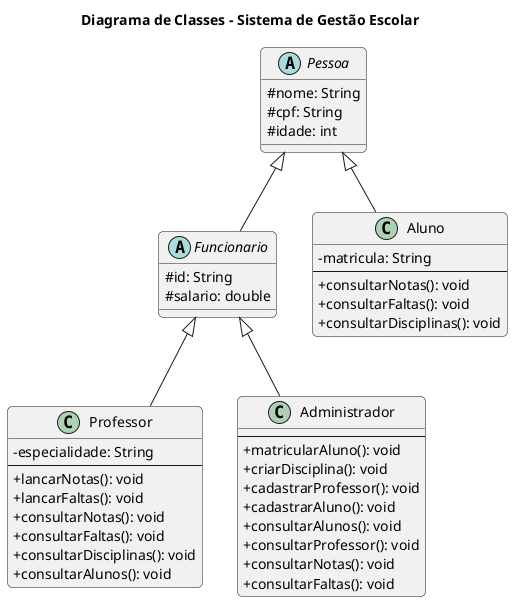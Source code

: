 @startuml
' Título do Diagrama
title Diagrama de Classes - Sistema de Gestão Escolar

' Configurações de aparência
skinparam classAttributeIconSize 0
skinparam roundcorner 10

' --- Classes Abstratas ---
abstract class Pessoa {
  # nome: String
  # cpf: String
  # idade: int
}

abstract class Funcionario {
  # id: String
  # salario: double
}

' --- Classes Concretas ---
class Aluno {
  - matricula: String
  --
  + consultarNotas(): void
  + consultarFaltas(): void
  + consultarDisciplinas(): void
}

class Professor {
  - especialidade: String
  --
  + lancarNotas(): void
  + lancarFaltas(): void
  + consultarNotas(): void
  + consultarFaltas(): void
  + consultarDisciplinas(): void
  + consultarAlunos(): void
}

class Administrador {
  --
  + matricularAluno(): void
  + criarDisciplina(): void
  + cadastrarProfessor(): void
  + cadastrarAluno(): void
  + consultarAlunos(): void
  + consultarProfessor(): void
  + consultarNotas(): void
  + consultarFaltas(): void
}

' --- Relações de Herança ---
Pessoa <|-- Aluno
Pessoa <|-- Funcionario

Funcionario <|-- Professor
Funcionario <|-- Administrador

@enduml
